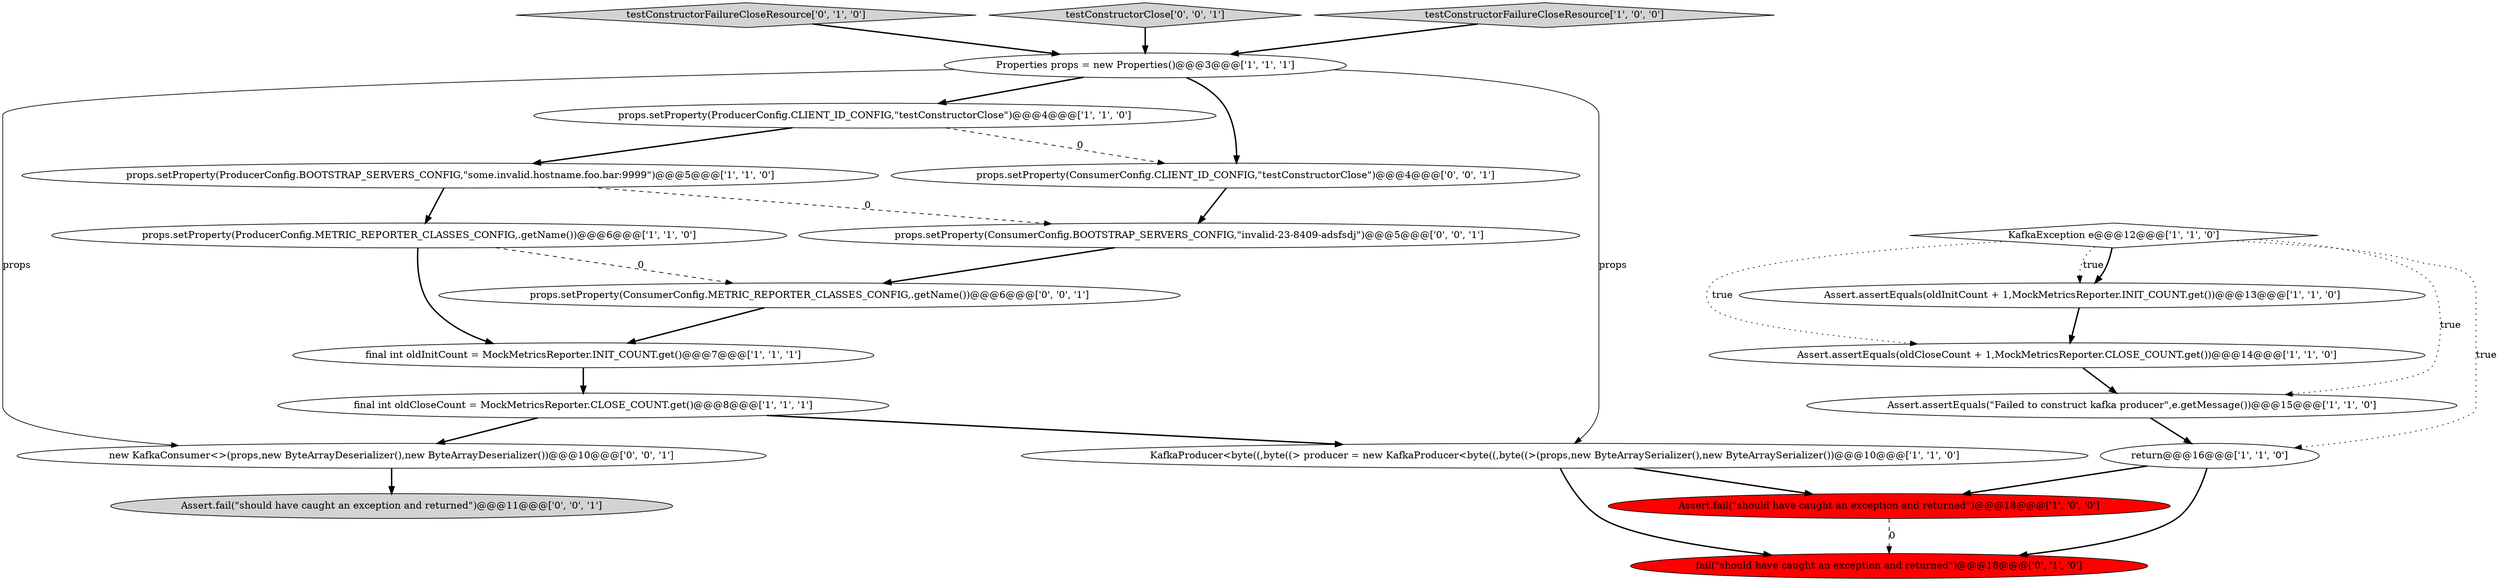 digraph {
1 [style = filled, label = "Assert.assertEquals(oldCloseCount + 1,MockMetricsReporter.CLOSE_COUNT.get())@@@14@@@['1', '1', '0']", fillcolor = white, shape = ellipse image = "AAA0AAABBB1BBB"];
13 [style = filled, label = "Assert.fail(\"should have caught an exception and returned\")@@@18@@@['1', '0', '0']", fillcolor = red, shape = ellipse image = "AAA1AAABBB1BBB"];
18 [style = filled, label = "props.setProperty(ConsumerConfig.BOOTSTRAP_SERVERS_CONFIG,\"invalid-23-8409-adsfsdj\")@@@5@@@['0', '0', '1']", fillcolor = white, shape = ellipse image = "AAA0AAABBB3BBB"];
14 [style = filled, label = "testConstructorFailureCloseResource['0', '1', '0']", fillcolor = lightgray, shape = diamond image = "AAA0AAABBB2BBB"];
17 [style = filled, label = "testConstructorClose['0', '0', '1']", fillcolor = lightgray, shape = diamond image = "AAA0AAABBB3BBB"];
4 [style = filled, label = "props.setProperty(ProducerConfig.CLIENT_ID_CONFIG,\"testConstructorClose\")@@@4@@@['1', '1', '0']", fillcolor = white, shape = ellipse image = "AAA0AAABBB1BBB"];
7 [style = filled, label = "testConstructorFailureCloseResource['1', '0', '0']", fillcolor = lightgray, shape = diamond image = "AAA0AAABBB1BBB"];
12 [style = filled, label = "Assert.assertEquals(oldInitCount + 1,MockMetricsReporter.INIT_COUNT.get())@@@13@@@['1', '1', '0']", fillcolor = white, shape = ellipse image = "AAA0AAABBB1BBB"];
9 [style = filled, label = "KafkaException e@@@12@@@['1', '1', '0']", fillcolor = white, shape = diamond image = "AAA0AAABBB1BBB"];
10 [style = filled, label = "props.setProperty(ProducerConfig.METRIC_REPORTER_CLASSES_CONFIG,.getName())@@@6@@@['1', '1', '0']", fillcolor = white, shape = ellipse image = "AAA0AAABBB1BBB"];
19 [style = filled, label = "new KafkaConsumer<>(props,new ByteArrayDeserializer(),new ByteArrayDeserializer())@@@10@@@['0', '0', '1']", fillcolor = white, shape = ellipse image = "AAA0AAABBB3BBB"];
5 [style = filled, label = "final int oldCloseCount = MockMetricsReporter.CLOSE_COUNT.get()@@@8@@@['1', '1', '1']", fillcolor = white, shape = ellipse image = "AAA0AAABBB1BBB"];
0 [style = filled, label = "KafkaProducer<byte((,byte((> producer = new KafkaProducer<byte((,byte((>(props,new ByteArraySerializer(),new ByteArraySerializer())@@@10@@@['1', '1', '0']", fillcolor = white, shape = ellipse image = "AAA0AAABBB1BBB"];
2 [style = filled, label = "final int oldInitCount = MockMetricsReporter.INIT_COUNT.get()@@@7@@@['1', '1', '1']", fillcolor = white, shape = ellipse image = "AAA0AAABBB1BBB"];
8 [style = filled, label = "Properties props = new Properties()@@@3@@@['1', '1', '1']", fillcolor = white, shape = ellipse image = "AAA0AAABBB1BBB"];
11 [style = filled, label = "Assert.assertEquals(\"Failed to construct kafka producer\",e.getMessage())@@@15@@@['1', '1', '0']", fillcolor = white, shape = ellipse image = "AAA0AAABBB1BBB"];
15 [style = filled, label = "fail(\"should have caught an exception and returned\")@@@18@@@['0', '1', '0']", fillcolor = red, shape = ellipse image = "AAA1AAABBB2BBB"];
21 [style = filled, label = "props.setProperty(ConsumerConfig.METRIC_REPORTER_CLASSES_CONFIG,.getName())@@@6@@@['0', '0', '1']", fillcolor = white, shape = ellipse image = "AAA0AAABBB3BBB"];
20 [style = filled, label = "Assert.fail(\"should have caught an exception and returned\")@@@11@@@['0', '0', '1']", fillcolor = lightgray, shape = ellipse image = "AAA0AAABBB3BBB"];
6 [style = filled, label = "props.setProperty(ProducerConfig.BOOTSTRAP_SERVERS_CONFIG,\"some.invalid.hostname.foo.bar:9999\")@@@5@@@['1', '1', '0']", fillcolor = white, shape = ellipse image = "AAA0AAABBB1BBB"];
16 [style = filled, label = "props.setProperty(ConsumerConfig.CLIENT_ID_CONFIG,\"testConstructorClose\")@@@4@@@['0', '0', '1']", fillcolor = white, shape = ellipse image = "AAA0AAABBB3BBB"];
3 [style = filled, label = "return@@@16@@@['1', '1', '0']", fillcolor = white, shape = ellipse image = "AAA0AAABBB1BBB"];
17->8 [style = bold, label=""];
8->16 [style = bold, label=""];
8->0 [style = solid, label="props"];
9->12 [style = dotted, label="true"];
16->18 [style = bold, label=""];
10->21 [style = dashed, label="0"];
4->16 [style = dashed, label="0"];
0->13 [style = bold, label=""];
4->6 [style = bold, label=""];
19->20 [style = bold, label=""];
9->11 [style = dotted, label="true"];
3->15 [style = bold, label=""];
7->8 [style = bold, label=""];
12->1 [style = bold, label=""];
13->15 [style = dashed, label="0"];
0->15 [style = bold, label=""];
1->11 [style = bold, label=""];
21->2 [style = bold, label=""];
6->18 [style = dashed, label="0"];
5->19 [style = bold, label=""];
5->0 [style = bold, label=""];
11->3 [style = bold, label=""];
6->10 [style = bold, label=""];
8->19 [style = solid, label="props"];
9->1 [style = dotted, label="true"];
3->13 [style = bold, label=""];
10->2 [style = bold, label=""];
14->8 [style = bold, label=""];
9->12 [style = bold, label=""];
8->4 [style = bold, label=""];
18->21 [style = bold, label=""];
9->3 [style = dotted, label="true"];
2->5 [style = bold, label=""];
}
